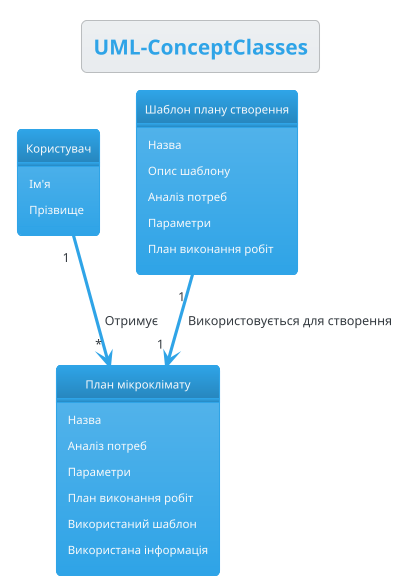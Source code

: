 @startuml
!theme cerulean
hide circle
title UML-ConceptClasses

Class Користувач{
    Ім'я
    Прізвище
}

Class "План мікроклімату"{
    Назва
    Аналіз потреб
    Параметри
    План виконання робіт
    Використаний шаблон
    Використана інформація
}

Class "Шаблон плану створення"{
    Назва
    Опис шаблону
    Аналіз потреб
    Параметри
    План виконання робіт
}

Користувач"1" --> "*""План мікроклімату": Отримує

"Шаблон плану створення""1" --> "1""План мікроклімату": "Використовується для створення"

@enduml
